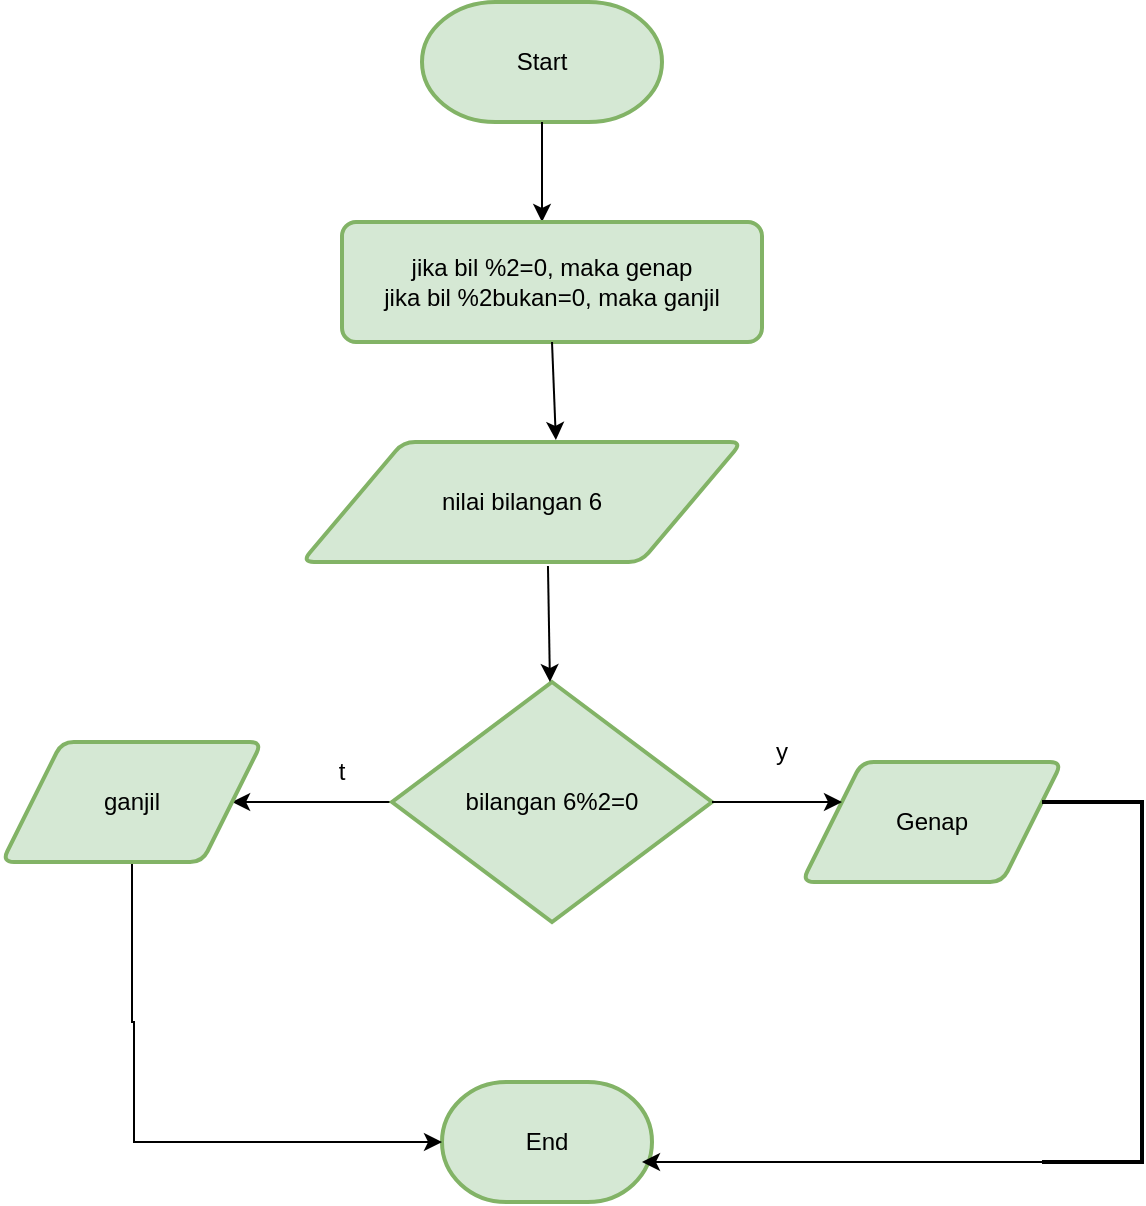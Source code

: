 <mxfile version="22.0.4" type="github">
  <diagram name="Page-1" id="s8PH3Wqv97rvq9y7nNQX">
    <mxGraphModel dx="880" dy="1525" grid="1" gridSize="10" guides="1" tooltips="1" connect="1" arrows="1" fold="1" page="1" pageScale="1" pageWidth="850" pageHeight="1100" math="0" shadow="0">
      <root>
        <mxCell id="0" />
        <mxCell id="1" parent="0" />
        <mxCell id="UQFFGpEZMZsXH1XM8Dkc-1" value="Start" style="strokeWidth=2;html=1;shape=mxgraph.flowchart.terminator;whiteSpace=wrap;fillColor=#d5e8d4;strokeColor=#82b366;" parent="1" vertex="1">
          <mxGeometry x="320" y="-710" width="120" height="60" as="geometry" />
        </mxCell>
        <mxCell id="UQFFGpEZMZsXH1XM8Dkc-2" value="" style="endArrow=classic;html=1;rounded=0;exitX=0.5;exitY=1;exitDx=0;exitDy=0;exitPerimeter=0;" parent="1" source="UQFFGpEZMZsXH1XM8Dkc-1" edge="1">
          <mxGeometry width="50" height="50" relative="1" as="geometry">
            <mxPoint x="400" y="-450" as="sourcePoint" />
            <mxPoint x="380" y="-600" as="targetPoint" />
          </mxGeometry>
        </mxCell>
        <mxCell id="UQFFGpEZMZsXH1XM8Dkc-7" value="Genap" style="shape=parallelogram;html=1;strokeWidth=2;perimeter=parallelogramPerimeter;whiteSpace=wrap;rounded=1;arcSize=12;size=0.23;fillColor=#d5e8d4;strokeColor=#82b366;" parent="1" vertex="1">
          <mxGeometry x="510" y="-330" width="130" height="60" as="geometry" />
        </mxCell>
        <mxCell id="55-CdeqMj2At2X1I5l8e-3" value="" style="edgeStyle=orthogonalEdgeStyle;rounded=0;orthogonalLoop=1;jettySize=auto;html=1;" edge="1" parent="1" source="UQFFGpEZMZsXH1XM8Dkc-5" target="55-CdeqMj2At2X1I5l8e-2">
          <mxGeometry relative="1" as="geometry" />
        </mxCell>
        <mxCell id="UQFFGpEZMZsXH1XM8Dkc-5" value="bilangan 6%2=0" style="strokeWidth=2;html=1;shape=mxgraph.flowchart.decision;whiteSpace=wrap;fillColor=#d5e8d4;strokeColor=#82b366;" parent="1" vertex="1">
          <mxGeometry x="305" y="-370" width="160" height="120" as="geometry" />
        </mxCell>
        <mxCell id="UQFFGpEZMZsXH1XM8Dkc-12" value="End" style="strokeWidth=2;html=1;shape=mxgraph.flowchart.terminator;whiteSpace=wrap;fillColor=#d5e8d4;strokeColor=#82b366;" parent="1" vertex="1">
          <mxGeometry x="330" y="-170" width="105" height="60" as="geometry" />
        </mxCell>
        <mxCell id="UQFFGpEZMZsXH1XM8Dkc-13" value="&lt;div&gt;jika bil %2=0, maka genap&lt;/div&gt;&lt;div&gt;jika bil %2bukan=0, maka ganjil&lt;br&gt;&lt;/div&gt;" style="rounded=1;whiteSpace=wrap;html=1;absoluteArcSize=1;arcSize=14;strokeWidth=2;fillColor=#d5e8d4;strokeColor=#82b366;" parent="1" vertex="1">
          <mxGeometry x="280" y="-600" width="210" height="60" as="geometry" />
        </mxCell>
        <mxCell id="UQFFGpEZMZsXH1XM8Dkc-14" value="nilai bilangan 6" style="shape=parallelogram;html=1;strokeWidth=2;perimeter=parallelogramPerimeter;whiteSpace=wrap;rounded=1;arcSize=12;size=0.23;fillColor=#d5e8d4;strokeColor=#82b366;" parent="1" vertex="1">
          <mxGeometry x="260" y="-490" width="220" height="60" as="geometry" />
        </mxCell>
        <mxCell id="UQFFGpEZMZsXH1XM8Dkc-15" value="" style="endArrow=classic;html=1;rounded=0;exitX=0.5;exitY=1;exitDx=0;exitDy=0;entryX=0.577;entryY=-0.017;entryDx=0;entryDy=0;entryPerimeter=0;" parent="1" source="UQFFGpEZMZsXH1XM8Dkc-13" target="UQFFGpEZMZsXH1XM8Dkc-14" edge="1">
          <mxGeometry width="50" height="50" relative="1" as="geometry">
            <mxPoint x="440" y="-520" as="sourcePoint" />
            <mxPoint x="380" y="-500" as="targetPoint" />
          </mxGeometry>
        </mxCell>
        <mxCell id="UQFFGpEZMZsXH1XM8Dkc-16" value="" style="endArrow=classic;html=1;rounded=0;exitX=0.559;exitY=1.033;exitDx=0;exitDy=0;exitPerimeter=0;" parent="1" source="UQFFGpEZMZsXH1XM8Dkc-14" target="UQFFGpEZMZsXH1XM8Dkc-5" edge="1">
          <mxGeometry width="50" height="50" relative="1" as="geometry">
            <mxPoint x="400" y="-390" as="sourcePoint" />
            <mxPoint x="450" y="-440" as="targetPoint" />
          </mxGeometry>
        </mxCell>
        <mxCell id="UQFFGpEZMZsXH1XM8Dkc-17" value="" style="endArrow=classic;html=1;rounded=0;" parent="1" edge="1">
          <mxGeometry width="50" height="50" relative="1" as="geometry">
            <mxPoint x="465" y="-310" as="sourcePoint" />
            <mxPoint x="530" y="-310" as="targetPoint" />
          </mxGeometry>
        </mxCell>
        <mxCell id="UQFFGpEZMZsXH1XM8Dkc-18" value="" style="strokeWidth=2;html=1;shape=mxgraph.flowchart.annotation_1;align=left;pointerEvents=1;rotation=-180;" parent="1" vertex="1">
          <mxGeometry x="630" y="-310" width="50" height="180" as="geometry" />
        </mxCell>
        <mxCell id="UQFFGpEZMZsXH1XM8Dkc-24" value="" style="endArrow=classic;html=1;rounded=0;exitX=1;exitY=0;exitDx=0;exitDy=0;exitPerimeter=0;" parent="1" source="UQFFGpEZMZsXH1XM8Dkc-18" edge="1">
          <mxGeometry width="50" height="50" relative="1" as="geometry">
            <mxPoint x="510" y="-130" as="sourcePoint" />
            <mxPoint x="430" y="-130" as="targetPoint" />
          </mxGeometry>
        </mxCell>
        <mxCell id="55-CdeqMj2At2X1I5l8e-1" value="y" style="text;strokeColor=none;align=center;fillColor=none;html=1;verticalAlign=middle;whiteSpace=wrap;rounded=0;" vertex="1" parent="1">
          <mxGeometry x="470" y="-350" width="60" height="30" as="geometry" />
        </mxCell>
        <mxCell id="55-CdeqMj2At2X1I5l8e-4" style="edgeStyle=orthogonalEdgeStyle;rounded=0;orthogonalLoop=1;jettySize=auto;html=1;entryX=0;entryY=0.5;entryDx=0;entryDy=0;entryPerimeter=0;" edge="1" parent="1" source="55-CdeqMj2At2X1I5l8e-2" target="UQFFGpEZMZsXH1XM8Dkc-12">
          <mxGeometry relative="1" as="geometry">
            <mxPoint x="175" y="-120" as="targetPoint" />
            <Array as="points">
              <mxPoint x="175" y="-200" />
              <mxPoint x="176" y="-200" />
              <mxPoint x="176" y="-140" />
            </Array>
          </mxGeometry>
        </mxCell>
        <mxCell id="55-CdeqMj2At2X1I5l8e-2" value="ganjil" style="shape=parallelogram;html=1;strokeWidth=2;perimeter=parallelogramPerimeter;whiteSpace=wrap;rounded=1;arcSize=12;size=0.23;fillColor=#d5e8d4;strokeColor=#82b366;" vertex="1" parent="1">
          <mxGeometry x="110" y="-340" width="130" height="60" as="geometry" />
        </mxCell>
        <mxCell id="55-CdeqMj2At2X1I5l8e-5" value="t" style="text;strokeColor=none;align=center;fillColor=none;html=1;verticalAlign=middle;whiteSpace=wrap;rounded=0;" vertex="1" parent="1">
          <mxGeometry x="250" y="-340" width="60" height="30" as="geometry" />
        </mxCell>
      </root>
    </mxGraphModel>
  </diagram>
</mxfile>
